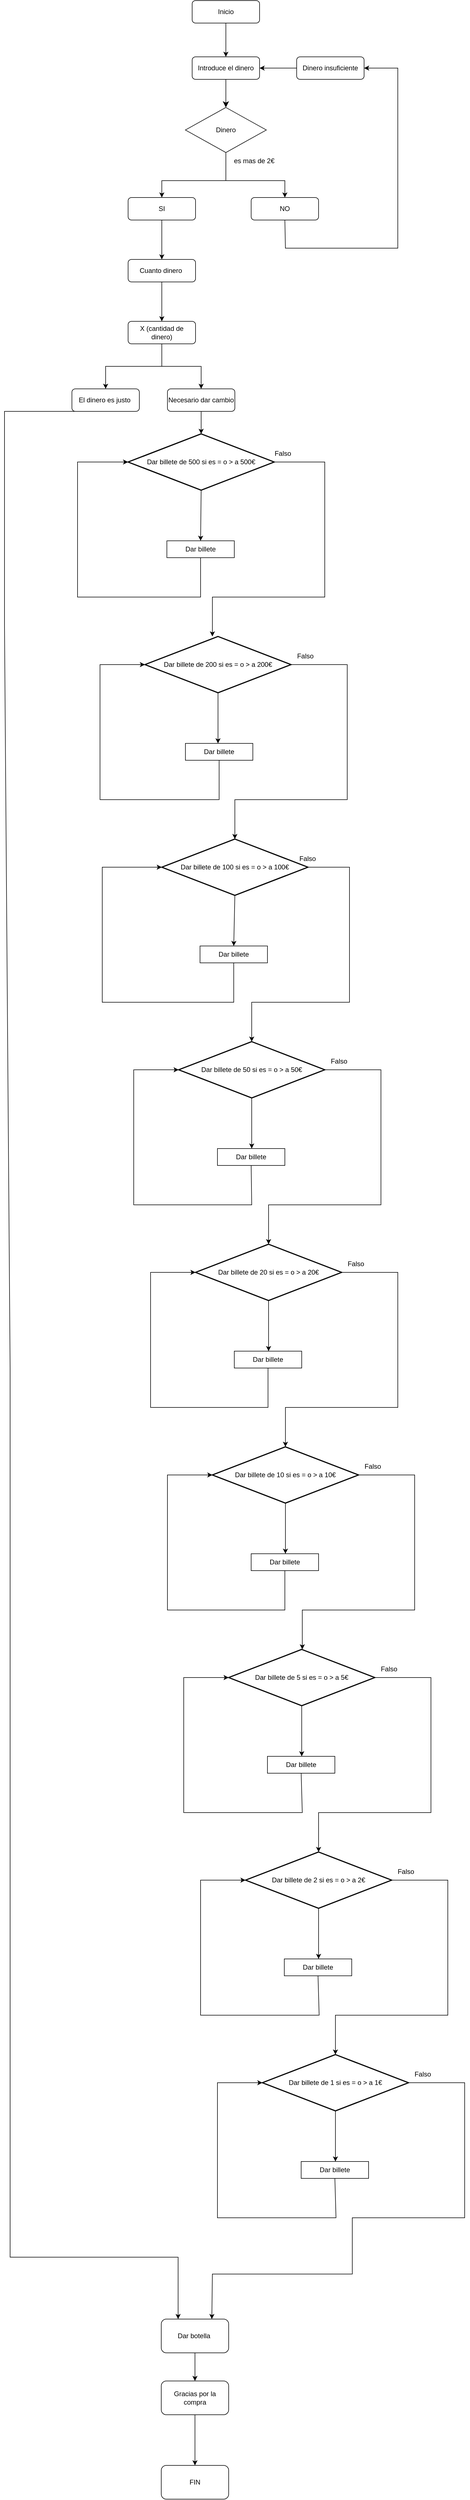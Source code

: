 <mxfile version="20.3.3" type="github">
  <diagram id="C5RBs43oDa-KdzZeNtuy" name="Page-1">
    <mxGraphModel dx="1381" dy="1964" grid="1" gridSize="10" guides="1" tooltips="1" connect="1" arrows="1" fold="1" page="1" pageScale="1" pageWidth="827" pageHeight="1169" math="0" shadow="0">
      <root>
        <mxCell id="WIyWlLk6GJQsqaUBKTNV-0" />
        <mxCell id="WIyWlLk6GJQsqaUBKTNV-1" parent="WIyWlLk6GJQsqaUBKTNV-0" />
        <mxCell id="WIyWlLk6GJQsqaUBKTNV-2" value="" style="rounded=0;html=1;jettySize=auto;orthogonalLoop=1;fontSize=11;endArrow=classic;endFill=1;endSize=8;strokeWidth=1;shadow=0;labelBackgroundColor=none;edgeStyle=orthogonalEdgeStyle;" parent="WIyWlLk6GJQsqaUBKTNV-1" source="WIyWlLk6GJQsqaUBKTNV-3" edge="1">
          <mxGeometry relative="1" as="geometry">
            <mxPoint x="414" y="150" as="targetPoint" />
          </mxGeometry>
        </mxCell>
        <mxCell id="WIyWlLk6GJQsqaUBKTNV-3" value="Introduce el dinero" style="rounded=1;whiteSpace=wrap;html=1;fontSize=12;glass=0;strokeWidth=1;shadow=0;" parent="WIyWlLk6GJQsqaUBKTNV-1" vertex="1">
          <mxGeometry x="354" y="60" width="120" height="40" as="geometry" />
        </mxCell>
        <mxCell id="dwCAKjuC_0q_1yTs5Yuu-22" value="Inicio" style="rounded=1;whiteSpace=wrap;html=1;" parent="WIyWlLk6GJQsqaUBKTNV-1" vertex="1">
          <mxGeometry x="354" y="-40" width="120" height="40" as="geometry" />
        </mxCell>
        <mxCell id="dwCAKjuC_0q_1yTs5Yuu-23" value="" style="endArrow=classic;html=1;rounded=0;exitX=0.5;exitY=1;exitDx=0;exitDy=0;entryX=0.5;entryY=0;entryDx=0;entryDy=0;" parent="WIyWlLk6GJQsqaUBKTNV-1" source="dwCAKjuC_0q_1yTs5Yuu-22" target="WIyWlLk6GJQsqaUBKTNV-3" edge="1">
          <mxGeometry width="50" height="50" relative="1" as="geometry">
            <mxPoint x="110" y="30" as="sourcePoint" />
            <mxPoint x="160" y="-20" as="targetPoint" />
          </mxGeometry>
        </mxCell>
        <mxCell id="54Z4SuTv-KE0Fg7E3mmY-0" value="Dinero" style="rhombus;whiteSpace=wrap;html=1;" vertex="1" parent="WIyWlLk6GJQsqaUBKTNV-1">
          <mxGeometry x="342" y="150" width="144" height="80" as="geometry" />
        </mxCell>
        <mxCell id="54Z4SuTv-KE0Fg7E3mmY-1" value="" style="endArrow=none;html=1;rounded=0;exitX=0.5;exitY=1;exitDx=0;exitDy=0;endFill=0;" edge="1" parent="WIyWlLk6GJQsqaUBKTNV-1" source="54Z4SuTv-KE0Fg7E3mmY-0">
          <mxGeometry width="50" height="50" relative="1" as="geometry">
            <mxPoint x="200" y="300" as="sourcePoint" />
            <mxPoint x="414" y="280" as="targetPoint" />
          </mxGeometry>
        </mxCell>
        <mxCell id="54Z4SuTv-KE0Fg7E3mmY-2" value="es mas de 2€" style="text;html=1;align=center;verticalAlign=middle;resizable=0;points=[];autosize=1;strokeColor=none;fillColor=none;" vertex="1" parent="WIyWlLk6GJQsqaUBKTNV-1">
          <mxGeometry x="414" y="230" width="100" height="30" as="geometry" />
        </mxCell>
        <mxCell id="54Z4SuTv-KE0Fg7E3mmY-3" value="NO" style="rounded=1;whiteSpace=wrap;html=1;" vertex="1" parent="WIyWlLk6GJQsqaUBKTNV-1">
          <mxGeometry x="459" y="310" width="120" height="40" as="geometry" />
        </mxCell>
        <mxCell id="54Z4SuTv-KE0Fg7E3mmY-4" value="SI" style="rounded=1;whiteSpace=wrap;html=1;" vertex="1" parent="WIyWlLk6GJQsqaUBKTNV-1">
          <mxGeometry x="240" y="310" width="120" height="40" as="geometry" />
        </mxCell>
        <mxCell id="54Z4SuTv-KE0Fg7E3mmY-5" value="" style="endArrow=none;html=1;rounded=0;exitX=0.5;exitY=0;exitDx=0;exitDy=0;endFill=0;startArrow=classic;startFill=1;" edge="1" parent="WIyWlLk6GJQsqaUBKTNV-1" source="54Z4SuTv-KE0Fg7E3mmY-4">
          <mxGeometry width="50" height="50" relative="1" as="geometry">
            <mxPoint x="200" y="300" as="sourcePoint" />
            <mxPoint x="420" y="280" as="targetPoint" />
            <Array as="points">
              <mxPoint x="300" y="280" />
            </Array>
          </mxGeometry>
        </mxCell>
        <mxCell id="54Z4SuTv-KE0Fg7E3mmY-6" value="" style="endArrow=classic;html=1;rounded=0;entryX=0.5;entryY=0;entryDx=0;entryDy=0;" edge="1" parent="WIyWlLk6GJQsqaUBKTNV-1" target="54Z4SuTv-KE0Fg7E3mmY-3">
          <mxGeometry width="50" height="50" relative="1" as="geometry">
            <mxPoint x="420" y="280" as="sourcePoint" />
            <mxPoint x="250" y="250" as="targetPoint" />
            <Array as="points">
              <mxPoint x="519" y="280" />
            </Array>
          </mxGeometry>
        </mxCell>
        <mxCell id="54Z4SuTv-KE0Fg7E3mmY-7" value="" style="endArrow=classic;html=1;rounded=0;exitX=0.5;exitY=1;exitDx=0;exitDy=0;entryX=1;entryY=0.5;entryDx=0;entryDy=0;" edge="1" parent="WIyWlLk6GJQsqaUBKTNV-1" source="54Z4SuTv-KE0Fg7E3mmY-3" target="54Z4SuTv-KE0Fg7E3mmY-8">
          <mxGeometry width="50" height="50" relative="1" as="geometry">
            <mxPoint x="200" y="400" as="sourcePoint" />
            <mxPoint x="650" y="80" as="targetPoint" />
            <Array as="points">
              <mxPoint x="520" y="400" />
              <mxPoint x="720" y="400" />
              <mxPoint x="720" y="80" />
            </Array>
          </mxGeometry>
        </mxCell>
        <mxCell id="54Z4SuTv-KE0Fg7E3mmY-8" value="Dinero insuficiente" style="rounded=1;whiteSpace=wrap;html=1;" vertex="1" parent="WIyWlLk6GJQsqaUBKTNV-1">
          <mxGeometry x="540" y="60" width="120" height="40" as="geometry" />
        </mxCell>
        <mxCell id="54Z4SuTv-KE0Fg7E3mmY-9" value="" style="endArrow=classic;html=1;rounded=0;exitX=0;exitY=0.5;exitDx=0;exitDy=0;entryX=1;entryY=0.5;entryDx=0;entryDy=0;" edge="1" parent="WIyWlLk6GJQsqaUBKTNV-1" source="54Z4SuTv-KE0Fg7E3mmY-8" target="WIyWlLk6GJQsqaUBKTNV-3">
          <mxGeometry width="50" height="50" relative="1" as="geometry">
            <mxPoint x="200" y="400" as="sourcePoint" />
            <mxPoint x="250" y="350" as="targetPoint" />
          </mxGeometry>
        </mxCell>
        <mxCell id="54Z4SuTv-KE0Fg7E3mmY-10" value="" style="endArrow=classic;html=1;rounded=0;exitX=0.5;exitY=1;exitDx=0;exitDy=0;" edge="1" parent="WIyWlLk6GJQsqaUBKTNV-1" source="54Z4SuTv-KE0Fg7E3mmY-4">
          <mxGeometry width="50" height="50" relative="1" as="geometry">
            <mxPoint x="200" y="400" as="sourcePoint" />
            <mxPoint x="300" y="420" as="targetPoint" />
          </mxGeometry>
        </mxCell>
        <mxCell id="54Z4SuTv-KE0Fg7E3mmY-11" value="Cuanto dinero&amp;nbsp;" style="rounded=1;whiteSpace=wrap;html=1;" vertex="1" parent="WIyWlLk6GJQsqaUBKTNV-1">
          <mxGeometry x="240" y="420" width="120" height="40" as="geometry" />
        </mxCell>
        <mxCell id="54Z4SuTv-KE0Fg7E3mmY-12" value="" style="endArrow=classic;html=1;rounded=0;exitX=0.5;exitY=1;exitDx=0;exitDy=0;" edge="1" parent="WIyWlLk6GJQsqaUBKTNV-1" source="54Z4SuTv-KE0Fg7E3mmY-11">
          <mxGeometry width="50" height="50" relative="1" as="geometry">
            <mxPoint x="200" y="400" as="sourcePoint" />
            <mxPoint x="300" y="530" as="targetPoint" />
          </mxGeometry>
        </mxCell>
        <mxCell id="54Z4SuTv-KE0Fg7E3mmY-14" value="X (cantidad de dinero)" style="rounded=1;whiteSpace=wrap;html=1;" vertex="1" parent="WIyWlLk6GJQsqaUBKTNV-1">
          <mxGeometry x="240" y="530" width="120" height="40" as="geometry" />
        </mxCell>
        <mxCell id="54Z4SuTv-KE0Fg7E3mmY-15" value="" style="endArrow=none;html=1;rounded=0;exitX=0.5;exitY=1;exitDx=0;exitDy=0;endFill=0;" edge="1" parent="WIyWlLk6GJQsqaUBKTNV-1" source="54Z4SuTv-KE0Fg7E3mmY-14">
          <mxGeometry width="50" height="50" relative="1" as="geometry">
            <mxPoint x="200" y="390" as="sourcePoint" />
            <mxPoint x="300" y="610" as="targetPoint" />
          </mxGeometry>
        </mxCell>
        <mxCell id="54Z4SuTv-KE0Fg7E3mmY-16" value="El dinero es justo&amp;nbsp;" style="rounded=1;whiteSpace=wrap;html=1;" vertex="1" parent="WIyWlLk6GJQsqaUBKTNV-1">
          <mxGeometry x="140" y="650" width="120" height="40" as="geometry" />
        </mxCell>
        <mxCell id="54Z4SuTv-KE0Fg7E3mmY-17" value="Necesario dar cambio" style="rounded=1;whiteSpace=wrap;html=1;" vertex="1" parent="WIyWlLk6GJQsqaUBKTNV-1">
          <mxGeometry x="310" y="650" width="120" height="40" as="geometry" />
        </mxCell>
        <mxCell id="54Z4SuTv-KE0Fg7E3mmY-18" value="" style="endArrow=classic;html=1;rounded=0;entryX=0.5;entryY=0;entryDx=0;entryDy=0;" edge="1" parent="WIyWlLk6GJQsqaUBKTNV-1" target="54Z4SuTv-KE0Fg7E3mmY-16">
          <mxGeometry width="50" height="50" relative="1" as="geometry">
            <mxPoint x="300" y="610" as="sourcePoint" />
            <mxPoint x="250" y="540" as="targetPoint" />
            <Array as="points">
              <mxPoint x="200" y="610" />
            </Array>
          </mxGeometry>
        </mxCell>
        <mxCell id="54Z4SuTv-KE0Fg7E3mmY-19" value="" style="endArrow=classic;html=1;rounded=0;entryX=0.5;entryY=0;entryDx=0;entryDy=0;" edge="1" parent="WIyWlLk6GJQsqaUBKTNV-1" target="54Z4SuTv-KE0Fg7E3mmY-17">
          <mxGeometry width="50" height="50" relative="1" as="geometry">
            <mxPoint x="300" y="610" as="sourcePoint" />
            <mxPoint x="250" y="540" as="targetPoint" />
            <Array as="points">
              <mxPoint x="370" y="610" />
            </Array>
          </mxGeometry>
        </mxCell>
        <mxCell id="54Z4SuTv-KE0Fg7E3mmY-20" value="Dar billete de 500 si es = o &amp;gt; a 500€" style="strokeWidth=2;html=1;shape=mxgraph.flowchart.decision;whiteSpace=wrap;" vertex="1" parent="WIyWlLk6GJQsqaUBKTNV-1">
          <mxGeometry x="240" y="730" width="260" height="100" as="geometry" />
        </mxCell>
        <mxCell id="54Z4SuTv-KE0Fg7E3mmY-21" value="" style="endArrow=classic;html=1;rounded=0;exitX=0.5;exitY=1;exitDx=0;exitDy=0;exitPerimeter=0;entryX=0.5;entryY=0;entryDx=0;entryDy=0;" edge="1" source="54Z4SuTv-KE0Fg7E3mmY-20" parent="WIyWlLk6GJQsqaUBKTNV-1" target="54Z4SuTv-KE0Fg7E3mmY-22">
          <mxGeometry width="50" height="50" relative="1" as="geometry">
            <mxPoint x="350" y="1090" as="sourcePoint" />
            <mxPoint x="364" y="920" as="targetPoint" />
          </mxGeometry>
        </mxCell>
        <mxCell id="54Z4SuTv-KE0Fg7E3mmY-22" value="Dar billete" style="rounded=0;whiteSpace=wrap;html=1;" vertex="1" parent="WIyWlLk6GJQsqaUBKTNV-1">
          <mxGeometry x="309" y="920" width="120" height="30" as="geometry" />
        </mxCell>
        <mxCell id="54Z4SuTv-KE0Fg7E3mmY-23" value="" style="endArrow=classic;html=1;rounded=0;entryX=0;entryY=0.5;entryDx=0;entryDy=0;entryPerimeter=0;exitX=0.5;exitY=1;exitDx=0;exitDy=0;" edge="1" source="54Z4SuTv-KE0Fg7E3mmY-22" target="54Z4SuTv-KE0Fg7E3mmY-20" parent="WIyWlLk6GJQsqaUBKTNV-1">
          <mxGeometry width="50" height="50" relative="1" as="geometry">
            <mxPoint x="370" y="970" as="sourcePoint" />
            <mxPoint x="400" y="1040" as="targetPoint" />
            <Array as="points">
              <mxPoint x="369" y="1020" />
              <mxPoint x="234" y="1020" />
              <mxPoint x="150" y="1020" />
              <mxPoint x="150" y="780" />
            </Array>
          </mxGeometry>
        </mxCell>
        <mxCell id="54Z4SuTv-KE0Fg7E3mmY-24" value="" style="endArrow=classic;html=1;rounded=0;exitX=1;exitY=0.5;exitDx=0;exitDy=0;exitPerimeter=0;entryX=0.5;entryY=0;entryDx=0;entryDy=0;entryPerimeter=0;" edge="1" source="54Z4SuTv-KE0Fg7E3mmY-20" parent="WIyWlLk6GJQsqaUBKTNV-1">
          <mxGeometry width="50" height="50" relative="1" as="geometry">
            <mxPoint x="350" y="1090" as="sourcePoint" />
            <mxPoint x="390" y="1090" as="targetPoint" />
            <Array as="points">
              <mxPoint x="590" y="780" />
              <mxPoint x="590" y="1020" />
              <mxPoint x="390" y="1020" />
            </Array>
          </mxGeometry>
        </mxCell>
        <mxCell id="54Z4SuTv-KE0Fg7E3mmY-25" value="Falso" style="text;html=1;align=center;verticalAlign=middle;resizable=0;points=[];autosize=1;strokeColor=none;fillColor=none;" vertex="1" parent="WIyWlLk6GJQsqaUBKTNV-1">
          <mxGeometry x="490" y="750" width="50" height="30" as="geometry" />
        </mxCell>
        <mxCell id="54Z4SuTv-KE0Fg7E3mmY-27" value="Dar billete de 200 si es = o &amp;gt; a 200€" style="strokeWidth=2;html=1;shape=mxgraph.flowchart.decision;whiteSpace=wrap;" vertex="1" parent="WIyWlLk6GJQsqaUBKTNV-1">
          <mxGeometry x="270" y="1090" width="260" height="100" as="geometry" />
        </mxCell>
        <mxCell id="54Z4SuTv-KE0Fg7E3mmY-28" value="" style="endArrow=classic;html=1;rounded=0;exitX=0.5;exitY=1;exitDx=0;exitDy=0;exitPerimeter=0;" edge="1" parent="WIyWlLk6GJQsqaUBKTNV-1" source="54Z4SuTv-KE0Fg7E3mmY-27">
          <mxGeometry width="50" height="50" relative="1" as="geometry">
            <mxPoint x="390" y="1450" as="sourcePoint" />
            <mxPoint x="400" y="1280" as="targetPoint" />
          </mxGeometry>
        </mxCell>
        <mxCell id="54Z4SuTv-KE0Fg7E3mmY-29" value="Dar billete" style="rounded=0;whiteSpace=wrap;html=1;" vertex="1" parent="WIyWlLk6GJQsqaUBKTNV-1">
          <mxGeometry x="342" y="1280" width="120" height="30" as="geometry" />
        </mxCell>
        <mxCell id="54Z4SuTv-KE0Fg7E3mmY-30" value="" style="endArrow=classic;html=1;rounded=0;exitX=0.5;exitY=1;exitDx=0;exitDy=0;entryX=0;entryY=0.5;entryDx=0;entryDy=0;entryPerimeter=0;" edge="1" parent="WIyWlLk6GJQsqaUBKTNV-1" source="54Z4SuTv-KE0Fg7E3mmY-29" target="54Z4SuTv-KE0Fg7E3mmY-27">
          <mxGeometry width="50" height="50" relative="1" as="geometry">
            <mxPoint x="390" y="1450" as="sourcePoint" />
            <mxPoint x="440" y="1400" as="targetPoint" />
            <Array as="points">
              <mxPoint x="402" y="1380" />
              <mxPoint x="274" y="1380" />
              <mxPoint x="190" y="1380" />
              <mxPoint x="190" y="1140" />
            </Array>
          </mxGeometry>
        </mxCell>
        <mxCell id="54Z4SuTv-KE0Fg7E3mmY-31" value="" style="endArrow=classic;html=1;rounded=0;exitX=1;exitY=0.5;exitDx=0;exitDy=0;exitPerimeter=0;" edge="1" parent="WIyWlLk6GJQsqaUBKTNV-1" source="54Z4SuTv-KE0Fg7E3mmY-27">
          <mxGeometry width="50" height="50" relative="1" as="geometry">
            <mxPoint x="390" y="1450" as="sourcePoint" />
            <mxPoint x="430" y="1450" as="targetPoint" />
            <Array as="points">
              <mxPoint x="630" y="1140" />
              <mxPoint x="630" y="1380" />
              <mxPoint x="430" y="1380" />
            </Array>
          </mxGeometry>
        </mxCell>
        <mxCell id="54Z4SuTv-KE0Fg7E3mmY-32" value="Falso" style="text;html=1;align=center;verticalAlign=middle;resizable=0;points=[];autosize=1;strokeColor=none;fillColor=none;" vertex="1" parent="WIyWlLk6GJQsqaUBKTNV-1">
          <mxGeometry x="530" y="1110" width="50" height="30" as="geometry" />
        </mxCell>
        <mxCell id="54Z4SuTv-KE0Fg7E3mmY-33" value="Dar billete de 100 si es = o &amp;gt; a 100€" style="strokeWidth=2;html=1;shape=mxgraph.flowchart.decision;whiteSpace=wrap;" vertex="1" parent="WIyWlLk6GJQsqaUBKTNV-1">
          <mxGeometry x="300" y="1450" width="260" height="100" as="geometry" />
        </mxCell>
        <mxCell id="54Z4SuTv-KE0Fg7E3mmY-34" value="" style="endArrow=classic;html=1;rounded=0;exitX=0.5;exitY=1;exitDx=0;exitDy=0;exitPerimeter=0;entryX=0.5;entryY=0;entryDx=0;entryDy=0;" edge="1" parent="WIyWlLk6GJQsqaUBKTNV-1" source="54Z4SuTv-KE0Fg7E3mmY-33" target="54Z4SuTv-KE0Fg7E3mmY-35">
          <mxGeometry width="50" height="50" relative="1" as="geometry">
            <mxPoint x="394" y="1810" as="sourcePoint" />
            <mxPoint x="404" y="1640" as="targetPoint" />
          </mxGeometry>
        </mxCell>
        <mxCell id="54Z4SuTv-KE0Fg7E3mmY-35" value="Dar billete" style="rounded=0;whiteSpace=wrap;html=1;" vertex="1" parent="WIyWlLk6GJQsqaUBKTNV-1">
          <mxGeometry x="368" y="1640" width="120" height="30" as="geometry" />
        </mxCell>
        <mxCell id="54Z4SuTv-KE0Fg7E3mmY-36" value="" style="endArrow=classic;html=1;rounded=0;exitX=0.5;exitY=1;exitDx=0;exitDy=0;entryX=0;entryY=0.5;entryDx=0;entryDy=0;entryPerimeter=0;" edge="1" parent="WIyWlLk6GJQsqaUBKTNV-1" source="54Z4SuTv-KE0Fg7E3mmY-35" target="54Z4SuTv-KE0Fg7E3mmY-33">
          <mxGeometry width="50" height="50" relative="1" as="geometry">
            <mxPoint x="394" y="1810" as="sourcePoint" />
            <mxPoint x="444" y="1760" as="targetPoint" />
            <Array as="points">
              <mxPoint x="428" y="1740" />
              <mxPoint x="278" y="1740" />
              <mxPoint x="194" y="1740" />
              <mxPoint x="194" y="1500" />
            </Array>
          </mxGeometry>
        </mxCell>
        <mxCell id="54Z4SuTv-KE0Fg7E3mmY-37" value="" style="endArrow=classic;html=1;rounded=0;exitX=1;exitY=0.5;exitDx=0;exitDy=0;exitPerimeter=0;entryX=0.5;entryY=0;entryDx=0;entryDy=0;entryPerimeter=0;" edge="1" parent="WIyWlLk6GJQsqaUBKTNV-1" source="54Z4SuTv-KE0Fg7E3mmY-33" target="54Z4SuTv-KE0Fg7E3mmY-39">
          <mxGeometry width="50" height="50" relative="1" as="geometry">
            <mxPoint x="394" y="1810" as="sourcePoint" />
            <mxPoint x="434" y="1810" as="targetPoint" />
            <Array as="points">
              <mxPoint x="634" y="1500" />
              <mxPoint x="634" y="1740" />
              <mxPoint x="460" y="1740" />
            </Array>
          </mxGeometry>
        </mxCell>
        <mxCell id="54Z4SuTv-KE0Fg7E3mmY-38" value="Falso" style="text;html=1;align=center;verticalAlign=middle;resizable=0;points=[];autosize=1;strokeColor=none;fillColor=none;" vertex="1" parent="WIyWlLk6GJQsqaUBKTNV-1">
          <mxGeometry x="534" y="1470" width="50" height="30" as="geometry" />
        </mxCell>
        <mxCell id="54Z4SuTv-KE0Fg7E3mmY-39" value="Dar billete de 50 si es = o &amp;gt; a 50€" style="strokeWidth=2;html=1;shape=mxgraph.flowchart.decision;whiteSpace=wrap;" vertex="1" parent="WIyWlLk6GJQsqaUBKTNV-1">
          <mxGeometry x="330" y="1810" width="260" height="100" as="geometry" />
        </mxCell>
        <mxCell id="54Z4SuTv-KE0Fg7E3mmY-40" value="" style="endArrow=classic;html=1;rounded=0;exitX=0.5;exitY=1;exitDx=0;exitDy=0;exitPerimeter=0;" edge="1" parent="WIyWlLk6GJQsqaUBKTNV-1" source="54Z4SuTv-KE0Fg7E3mmY-39">
          <mxGeometry width="50" height="50" relative="1" as="geometry">
            <mxPoint x="450" y="2170" as="sourcePoint" />
            <mxPoint x="460" y="2000" as="targetPoint" />
          </mxGeometry>
        </mxCell>
        <mxCell id="54Z4SuTv-KE0Fg7E3mmY-41" value="Dar billete" style="rounded=0;whiteSpace=wrap;html=1;" vertex="1" parent="WIyWlLk6GJQsqaUBKTNV-1">
          <mxGeometry x="399" y="2000" width="120" height="30" as="geometry" />
        </mxCell>
        <mxCell id="54Z4SuTv-KE0Fg7E3mmY-42" value="" style="endArrow=classic;html=1;rounded=0;exitX=0.5;exitY=1;exitDx=0;exitDy=0;entryX=0;entryY=0.5;entryDx=0;entryDy=0;entryPerimeter=0;" edge="1" parent="WIyWlLk6GJQsqaUBKTNV-1" source="54Z4SuTv-KE0Fg7E3mmY-41" target="54Z4SuTv-KE0Fg7E3mmY-39">
          <mxGeometry width="50" height="50" relative="1" as="geometry">
            <mxPoint x="450" y="2170" as="sourcePoint" />
            <mxPoint x="500" y="2120" as="targetPoint" />
            <Array as="points">
              <mxPoint x="460" y="2100" />
              <mxPoint x="334" y="2100" />
              <mxPoint x="250" y="2100" />
              <mxPoint x="250" y="1860" />
            </Array>
          </mxGeometry>
        </mxCell>
        <mxCell id="54Z4SuTv-KE0Fg7E3mmY-43" value="" style="endArrow=classic;html=1;rounded=0;exitX=1;exitY=0.5;exitDx=0;exitDy=0;exitPerimeter=0;" edge="1" parent="WIyWlLk6GJQsqaUBKTNV-1" source="54Z4SuTv-KE0Fg7E3mmY-39">
          <mxGeometry width="50" height="50" relative="1" as="geometry">
            <mxPoint x="450" y="2170" as="sourcePoint" />
            <mxPoint x="490" y="2170" as="targetPoint" />
            <Array as="points">
              <mxPoint x="690" y="1860" />
              <mxPoint x="690" y="2100" />
              <mxPoint x="490" y="2100" />
            </Array>
          </mxGeometry>
        </mxCell>
        <mxCell id="54Z4SuTv-KE0Fg7E3mmY-44" value="Falso" style="text;html=1;align=center;verticalAlign=middle;resizable=0;points=[];autosize=1;strokeColor=none;fillColor=none;" vertex="1" parent="WIyWlLk6GJQsqaUBKTNV-1">
          <mxGeometry x="590" y="1830" width="50" height="30" as="geometry" />
        </mxCell>
        <mxCell id="54Z4SuTv-KE0Fg7E3mmY-45" value="Dar billete de 20 si es = o &amp;gt; a 20€" style="strokeWidth=2;html=1;shape=mxgraph.flowchart.decision;whiteSpace=wrap;" vertex="1" parent="WIyWlLk6GJQsqaUBKTNV-1">
          <mxGeometry x="360" y="2170" width="260" height="100" as="geometry" />
        </mxCell>
        <mxCell id="54Z4SuTv-KE0Fg7E3mmY-46" value="" style="endArrow=classic;html=1;rounded=0;exitX=0.5;exitY=1;exitDx=0;exitDy=0;exitPerimeter=0;" edge="1" parent="WIyWlLk6GJQsqaUBKTNV-1" source="54Z4SuTv-KE0Fg7E3mmY-45">
          <mxGeometry width="50" height="50" relative="1" as="geometry">
            <mxPoint x="480" y="2530" as="sourcePoint" />
            <mxPoint x="490" y="2360" as="targetPoint" />
          </mxGeometry>
        </mxCell>
        <mxCell id="54Z4SuTv-KE0Fg7E3mmY-47" value="Dar billete" style="rounded=0;whiteSpace=wrap;html=1;" vertex="1" parent="WIyWlLk6GJQsqaUBKTNV-1">
          <mxGeometry x="429" y="2360" width="120" height="30" as="geometry" />
        </mxCell>
        <mxCell id="54Z4SuTv-KE0Fg7E3mmY-48" value="" style="endArrow=classic;html=1;rounded=0;exitX=0.5;exitY=1;exitDx=0;exitDy=0;entryX=0;entryY=0.5;entryDx=0;entryDy=0;entryPerimeter=0;" edge="1" parent="WIyWlLk6GJQsqaUBKTNV-1" source="54Z4SuTv-KE0Fg7E3mmY-47" target="54Z4SuTv-KE0Fg7E3mmY-45">
          <mxGeometry width="50" height="50" relative="1" as="geometry">
            <mxPoint x="480" y="2530" as="sourcePoint" />
            <mxPoint x="530" y="2480" as="targetPoint" />
            <Array as="points">
              <mxPoint x="489" y="2460" />
              <mxPoint x="364" y="2460" />
              <mxPoint x="280" y="2460" />
              <mxPoint x="280" y="2220" />
            </Array>
          </mxGeometry>
        </mxCell>
        <mxCell id="54Z4SuTv-KE0Fg7E3mmY-49" value="" style="endArrow=classic;html=1;rounded=0;exitX=1;exitY=0.5;exitDx=0;exitDy=0;exitPerimeter=0;" edge="1" parent="WIyWlLk6GJQsqaUBKTNV-1" source="54Z4SuTv-KE0Fg7E3mmY-45">
          <mxGeometry width="50" height="50" relative="1" as="geometry">
            <mxPoint x="480" y="2530" as="sourcePoint" />
            <mxPoint x="520" y="2530" as="targetPoint" />
            <Array as="points">
              <mxPoint x="720" y="2220" />
              <mxPoint x="720" y="2460" />
              <mxPoint x="520" y="2460" />
            </Array>
          </mxGeometry>
        </mxCell>
        <mxCell id="54Z4SuTv-KE0Fg7E3mmY-50" value="Falso" style="text;html=1;align=center;verticalAlign=middle;resizable=0;points=[];autosize=1;strokeColor=none;fillColor=none;" vertex="1" parent="WIyWlLk6GJQsqaUBKTNV-1">
          <mxGeometry x="620" y="2190" width="50" height="30" as="geometry" />
        </mxCell>
        <mxCell id="54Z4SuTv-KE0Fg7E3mmY-51" value="Dar billete de 10 si es = o &amp;gt; a 10€" style="strokeWidth=2;html=1;shape=mxgraph.flowchart.decision;whiteSpace=wrap;" vertex="1" parent="WIyWlLk6GJQsqaUBKTNV-1">
          <mxGeometry x="390" y="2530" width="260" height="100" as="geometry" />
        </mxCell>
        <mxCell id="54Z4SuTv-KE0Fg7E3mmY-52" value="" style="endArrow=classic;html=1;rounded=0;exitX=0.5;exitY=1;exitDx=0;exitDy=0;exitPerimeter=0;" edge="1" parent="WIyWlLk6GJQsqaUBKTNV-1" source="54Z4SuTv-KE0Fg7E3mmY-51">
          <mxGeometry width="50" height="50" relative="1" as="geometry">
            <mxPoint x="510" y="2890" as="sourcePoint" />
            <mxPoint x="520" y="2720" as="targetPoint" />
          </mxGeometry>
        </mxCell>
        <mxCell id="54Z4SuTv-KE0Fg7E3mmY-53" value="Dar billete" style="rounded=0;whiteSpace=wrap;html=1;" vertex="1" parent="WIyWlLk6GJQsqaUBKTNV-1">
          <mxGeometry x="459" y="2720" width="120" height="30" as="geometry" />
        </mxCell>
        <mxCell id="54Z4SuTv-KE0Fg7E3mmY-54" value="" style="endArrow=classic;html=1;rounded=0;exitX=0.5;exitY=1;exitDx=0;exitDy=0;entryX=0;entryY=0.5;entryDx=0;entryDy=0;entryPerimeter=0;" edge="1" parent="WIyWlLk6GJQsqaUBKTNV-1" source="54Z4SuTv-KE0Fg7E3mmY-53" target="54Z4SuTv-KE0Fg7E3mmY-51">
          <mxGeometry width="50" height="50" relative="1" as="geometry">
            <mxPoint x="510" y="2890" as="sourcePoint" />
            <mxPoint x="560" y="2840" as="targetPoint" />
            <Array as="points">
              <mxPoint x="519" y="2820" />
              <mxPoint x="394" y="2820" />
              <mxPoint x="310" y="2820" />
              <mxPoint x="310" y="2580" />
            </Array>
          </mxGeometry>
        </mxCell>
        <mxCell id="54Z4SuTv-KE0Fg7E3mmY-55" value="" style="endArrow=classic;html=1;rounded=0;exitX=1;exitY=0.5;exitDx=0;exitDy=0;exitPerimeter=0;" edge="1" parent="WIyWlLk6GJQsqaUBKTNV-1" source="54Z4SuTv-KE0Fg7E3mmY-51">
          <mxGeometry width="50" height="50" relative="1" as="geometry">
            <mxPoint x="510" y="2890" as="sourcePoint" />
            <mxPoint x="550" y="2890" as="targetPoint" />
            <Array as="points">
              <mxPoint x="750" y="2580" />
              <mxPoint x="750" y="2820" />
              <mxPoint x="550" y="2820" />
            </Array>
          </mxGeometry>
        </mxCell>
        <mxCell id="54Z4SuTv-KE0Fg7E3mmY-56" value="Falso" style="text;html=1;align=center;verticalAlign=middle;resizable=0;points=[];autosize=1;strokeColor=none;fillColor=none;" vertex="1" parent="WIyWlLk6GJQsqaUBKTNV-1">
          <mxGeometry x="650" y="2550" width="50" height="30" as="geometry" />
        </mxCell>
        <mxCell id="54Z4SuTv-KE0Fg7E3mmY-57" value="Dar billete de 5 si es = o &amp;gt; a 5€" style="strokeWidth=2;html=1;shape=mxgraph.flowchart.decision;whiteSpace=wrap;" vertex="1" parent="WIyWlLk6GJQsqaUBKTNV-1">
          <mxGeometry x="419" y="2890" width="260" height="100" as="geometry" />
        </mxCell>
        <mxCell id="54Z4SuTv-KE0Fg7E3mmY-58" value="" style="endArrow=classic;html=1;rounded=0;exitX=0.5;exitY=1;exitDx=0;exitDy=0;exitPerimeter=0;" edge="1" parent="WIyWlLk6GJQsqaUBKTNV-1" source="54Z4SuTv-KE0Fg7E3mmY-57">
          <mxGeometry width="50" height="50" relative="1" as="geometry">
            <mxPoint x="539" y="3250" as="sourcePoint" />
            <mxPoint x="549" y="3080" as="targetPoint" />
          </mxGeometry>
        </mxCell>
        <mxCell id="54Z4SuTv-KE0Fg7E3mmY-59" value="Dar billete" style="rounded=0;whiteSpace=wrap;html=1;" vertex="1" parent="WIyWlLk6GJQsqaUBKTNV-1">
          <mxGeometry x="488" y="3080" width="120" height="30" as="geometry" />
        </mxCell>
        <mxCell id="54Z4SuTv-KE0Fg7E3mmY-60" value="" style="endArrow=classic;html=1;rounded=0;exitX=0.5;exitY=1;exitDx=0;exitDy=0;entryX=0;entryY=0.5;entryDx=0;entryDy=0;entryPerimeter=0;" edge="1" parent="WIyWlLk6GJQsqaUBKTNV-1" source="54Z4SuTv-KE0Fg7E3mmY-59" target="54Z4SuTv-KE0Fg7E3mmY-57">
          <mxGeometry width="50" height="50" relative="1" as="geometry">
            <mxPoint x="539" y="3250" as="sourcePoint" />
            <mxPoint x="589" y="3200" as="targetPoint" />
            <Array as="points">
              <mxPoint x="550" y="3180" />
              <mxPoint x="423" y="3180" />
              <mxPoint x="339" y="3180" />
              <mxPoint x="339" y="2940" />
            </Array>
          </mxGeometry>
        </mxCell>
        <mxCell id="54Z4SuTv-KE0Fg7E3mmY-61" value="" style="endArrow=classic;html=1;rounded=0;exitX=1;exitY=0.5;exitDx=0;exitDy=0;exitPerimeter=0;" edge="1" parent="WIyWlLk6GJQsqaUBKTNV-1" source="54Z4SuTv-KE0Fg7E3mmY-57">
          <mxGeometry width="50" height="50" relative="1" as="geometry">
            <mxPoint x="539" y="3250" as="sourcePoint" />
            <mxPoint x="579" y="3250" as="targetPoint" />
            <Array as="points">
              <mxPoint x="779" y="2940" />
              <mxPoint x="779" y="3180" />
              <mxPoint x="579" y="3180" />
            </Array>
          </mxGeometry>
        </mxCell>
        <mxCell id="54Z4SuTv-KE0Fg7E3mmY-62" value="Falso" style="text;html=1;align=center;verticalAlign=middle;resizable=0;points=[];autosize=1;strokeColor=none;fillColor=none;" vertex="1" parent="WIyWlLk6GJQsqaUBKTNV-1">
          <mxGeometry x="679" y="2910" width="50" height="30" as="geometry" />
        </mxCell>
        <mxCell id="54Z4SuTv-KE0Fg7E3mmY-69" value="Dar billete de 2 si es = o &amp;gt; a 2€" style="strokeWidth=2;html=1;shape=mxgraph.flowchart.decision;whiteSpace=wrap;" vertex="1" parent="WIyWlLk6GJQsqaUBKTNV-1">
          <mxGeometry x="449" y="3250" width="260" height="100" as="geometry" />
        </mxCell>
        <mxCell id="54Z4SuTv-KE0Fg7E3mmY-70" value="" style="endArrow=classic;html=1;rounded=0;exitX=0.5;exitY=1;exitDx=0;exitDy=0;exitPerimeter=0;" edge="1" parent="WIyWlLk6GJQsqaUBKTNV-1" source="54Z4SuTv-KE0Fg7E3mmY-69">
          <mxGeometry width="50" height="50" relative="1" as="geometry">
            <mxPoint x="569" y="3610" as="sourcePoint" />
            <mxPoint x="579" y="3440" as="targetPoint" />
          </mxGeometry>
        </mxCell>
        <mxCell id="54Z4SuTv-KE0Fg7E3mmY-71" value="Dar billete" style="rounded=0;whiteSpace=wrap;html=1;" vertex="1" parent="WIyWlLk6GJQsqaUBKTNV-1">
          <mxGeometry x="518" y="3440" width="120" height="30" as="geometry" />
        </mxCell>
        <mxCell id="54Z4SuTv-KE0Fg7E3mmY-72" value="" style="endArrow=classic;html=1;rounded=0;exitX=0.5;exitY=1;exitDx=0;exitDy=0;entryX=0;entryY=0.5;entryDx=0;entryDy=0;entryPerimeter=0;" edge="1" parent="WIyWlLk6GJQsqaUBKTNV-1" source="54Z4SuTv-KE0Fg7E3mmY-71" target="54Z4SuTv-KE0Fg7E3mmY-69">
          <mxGeometry width="50" height="50" relative="1" as="geometry">
            <mxPoint x="569" y="3610" as="sourcePoint" />
            <mxPoint x="619" y="3560" as="targetPoint" />
            <Array as="points">
              <mxPoint x="580" y="3540" />
              <mxPoint x="453" y="3540" />
              <mxPoint x="369" y="3540" />
              <mxPoint x="369" y="3300" />
            </Array>
          </mxGeometry>
        </mxCell>
        <mxCell id="54Z4SuTv-KE0Fg7E3mmY-73" value="" style="endArrow=classic;html=1;rounded=0;exitX=1;exitY=0.5;exitDx=0;exitDy=0;exitPerimeter=0;" edge="1" parent="WIyWlLk6GJQsqaUBKTNV-1" source="54Z4SuTv-KE0Fg7E3mmY-69">
          <mxGeometry width="50" height="50" relative="1" as="geometry">
            <mxPoint x="569" y="3610" as="sourcePoint" />
            <mxPoint x="609" y="3610" as="targetPoint" />
            <Array as="points">
              <mxPoint x="809" y="3300" />
              <mxPoint x="809" y="3540" />
              <mxPoint x="609" y="3540" />
            </Array>
          </mxGeometry>
        </mxCell>
        <mxCell id="54Z4SuTv-KE0Fg7E3mmY-74" value="Falso" style="text;html=1;align=center;verticalAlign=middle;resizable=0;points=[];autosize=1;strokeColor=none;fillColor=none;" vertex="1" parent="WIyWlLk6GJQsqaUBKTNV-1">
          <mxGeometry x="709" y="3270" width="50" height="30" as="geometry" />
        </mxCell>
        <mxCell id="54Z4SuTv-KE0Fg7E3mmY-75" value="Dar billete de 1 si es = o &amp;gt; a 1€" style="strokeWidth=2;html=1;shape=mxgraph.flowchart.decision;whiteSpace=wrap;" vertex="1" parent="WIyWlLk6GJQsqaUBKTNV-1">
          <mxGeometry x="479" y="3610" width="260" height="100" as="geometry" />
        </mxCell>
        <mxCell id="54Z4SuTv-KE0Fg7E3mmY-76" value="" style="endArrow=classic;html=1;rounded=0;exitX=0.5;exitY=1;exitDx=0;exitDy=0;exitPerimeter=0;" edge="1" parent="WIyWlLk6GJQsqaUBKTNV-1" source="54Z4SuTv-KE0Fg7E3mmY-75">
          <mxGeometry width="50" height="50" relative="1" as="geometry">
            <mxPoint x="599" y="3970" as="sourcePoint" />
            <mxPoint x="609" y="3800" as="targetPoint" />
          </mxGeometry>
        </mxCell>
        <mxCell id="54Z4SuTv-KE0Fg7E3mmY-77" value="Dar billete" style="rounded=0;whiteSpace=wrap;html=1;" vertex="1" parent="WIyWlLk6GJQsqaUBKTNV-1">
          <mxGeometry x="548" y="3800" width="120" height="30" as="geometry" />
        </mxCell>
        <mxCell id="54Z4SuTv-KE0Fg7E3mmY-78" value="" style="endArrow=classic;html=1;rounded=0;exitX=0.5;exitY=1;exitDx=0;exitDy=0;entryX=0;entryY=0.5;entryDx=0;entryDy=0;entryPerimeter=0;" edge="1" parent="WIyWlLk6GJQsqaUBKTNV-1" source="54Z4SuTv-KE0Fg7E3mmY-77" target="54Z4SuTv-KE0Fg7E3mmY-75">
          <mxGeometry width="50" height="50" relative="1" as="geometry">
            <mxPoint x="599" y="3970" as="sourcePoint" />
            <mxPoint x="649" y="3920" as="targetPoint" />
            <Array as="points">
              <mxPoint x="610" y="3900" />
              <mxPoint x="483" y="3900" />
              <mxPoint x="399" y="3900" />
              <mxPoint x="399" y="3660" />
            </Array>
          </mxGeometry>
        </mxCell>
        <mxCell id="54Z4SuTv-KE0Fg7E3mmY-79" value="" style="endArrow=classic;html=1;rounded=0;exitX=1;exitY=0.5;exitDx=0;exitDy=0;exitPerimeter=0;entryX=0.75;entryY=0;entryDx=0;entryDy=0;" edge="1" parent="WIyWlLk6GJQsqaUBKTNV-1" source="54Z4SuTv-KE0Fg7E3mmY-75" target="54Z4SuTv-KE0Fg7E3mmY-82">
          <mxGeometry width="50" height="50" relative="1" as="geometry">
            <mxPoint x="599" y="3970" as="sourcePoint" />
            <mxPoint x="639" y="3970" as="targetPoint" />
            <Array as="points">
              <mxPoint x="839" y="3660" />
              <mxPoint x="839" y="3900" />
              <mxPoint x="639" y="3900" />
              <mxPoint x="639" y="4000" />
              <mxPoint x="390" y="4000" />
            </Array>
          </mxGeometry>
        </mxCell>
        <mxCell id="54Z4SuTv-KE0Fg7E3mmY-80" value="Falso" style="text;html=1;align=center;verticalAlign=middle;resizable=0;points=[];autosize=1;strokeColor=none;fillColor=none;" vertex="1" parent="WIyWlLk6GJQsqaUBKTNV-1">
          <mxGeometry x="739" y="3630" width="50" height="30" as="geometry" />
        </mxCell>
        <mxCell id="54Z4SuTv-KE0Fg7E3mmY-81" value="" style="endArrow=classic;html=1;rounded=0;exitX=0.5;exitY=1;exitDx=0;exitDy=0;" edge="1" parent="WIyWlLk6GJQsqaUBKTNV-1" source="54Z4SuTv-KE0Fg7E3mmY-17" target="54Z4SuTv-KE0Fg7E3mmY-20">
          <mxGeometry width="50" height="50" relative="1" as="geometry">
            <mxPoint x="200" y="940" as="sourcePoint" />
            <mxPoint x="250" y="890" as="targetPoint" />
          </mxGeometry>
        </mxCell>
        <mxCell id="54Z4SuTv-KE0Fg7E3mmY-82" value="Dar botella&amp;nbsp;" style="rounded=1;whiteSpace=wrap;html=1;" vertex="1" parent="WIyWlLk6GJQsqaUBKTNV-1">
          <mxGeometry x="299" y="4080" width="120" height="60" as="geometry" />
        </mxCell>
        <mxCell id="54Z4SuTv-KE0Fg7E3mmY-83" value="" style="endArrow=classic;html=1;rounded=0;exitX=0.5;exitY=1;exitDx=0;exitDy=0;entryX=0.25;entryY=0;entryDx=0;entryDy=0;" edge="1" parent="WIyWlLk6GJQsqaUBKTNV-1" source="54Z4SuTv-KE0Fg7E3mmY-16" target="54Z4SuTv-KE0Fg7E3mmY-82">
          <mxGeometry width="50" height="50" relative="1" as="geometry">
            <mxPoint x="200" y="640" as="sourcePoint" />
            <mxPoint x="250" y="590" as="targetPoint" />
            <Array as="points">
              <mxPoint x="20" y="690" />
              <mxPoint x="20" y="1070" />
              <mxPoint x="30" y="2390" />
              <mxPoint x="30" y="3970" />
              <mxPoint x="170" y="3970" />
              <mxPoint x="329" y="3970" />
            </Array>
          </mxGeometry>
        </mxCell>
        <mxCell id="54Z4SuTv-KE0Fg7E3mmY-84" value="Gracias por la compra" style="rounded=1;whiteSpace=wrap;html=1;" vertex="1" parent="WIyWlLk6GJQsqaUBKTNV-1">
          <mxGeometry x="299" y="4190" width="120" height="60" as="geometry" />
        </mxCell>
        <mxCell id="54Z4SuTv-KE0Fg7E3mmY-85" value="" style="endArrow=classic;html=1;rounded=0;exitX=0.5;exitY=1;exitDx=0;exitDy=0;entryX=0.5;entryY=0;entryDx=0;entryDy=0;" edge="1" parent="WIyWlLk6GJQsqaUBKTNV-1" source="54Z4SuTv-KE0Fg7E3mmY-82" target="54Z4SuTv-KE0Fg7E3mmY-84">
          <mxGeometry width="50" height="50" relative="1" as="geometry">
            <mxPoint x="200" y="4040" as="sourcePoint" />
            <mxPoint x="250" y="3990" as="targetPoint" />
          </mxGeometry>
        </mxCell>
        <mxCell id="54Z4SuTv-KE0Fg7E3mmY-86" value="FIN" style="rounded=1;whiteSpace=wrap;html=1;" vertex="1" parent="WIyWlLk6GJQsqaUBKTNV-1">
          <mxGeometry x="299" y="4340" width="120" height="60" as="geometry" />
        </mxCell>
        <mxCell id="54Z4SuTv-KE0Fg7E3mmY-87" value="" style="endArrow=classic;html=1;rounded=0;exitX=0.5;exitY=1;exitDx=0;exitDy=0;entryX=0.5;entryY=0;entryDx=0;entryDy=0;" edge="1" parent="WIyWlLk6GJQsqaUBKTNV-1" source="54Z4SuTv-KE0Fg7E3mmY-84" target="54Z4SuTv-KE0Fg7E3mmY-86">
          <mxGeometry width="50" height="50" relative="1" as="geometry">
            <mxPoint x="200" y="4240" as="sourcePoint" />
            <mxPoint x="250" y="4190" as="targetPoint" />
          </mxGeometry>
        </mxCell>
      </root>
    </mxGraphModel>
  </diagram>
</mxfile>
